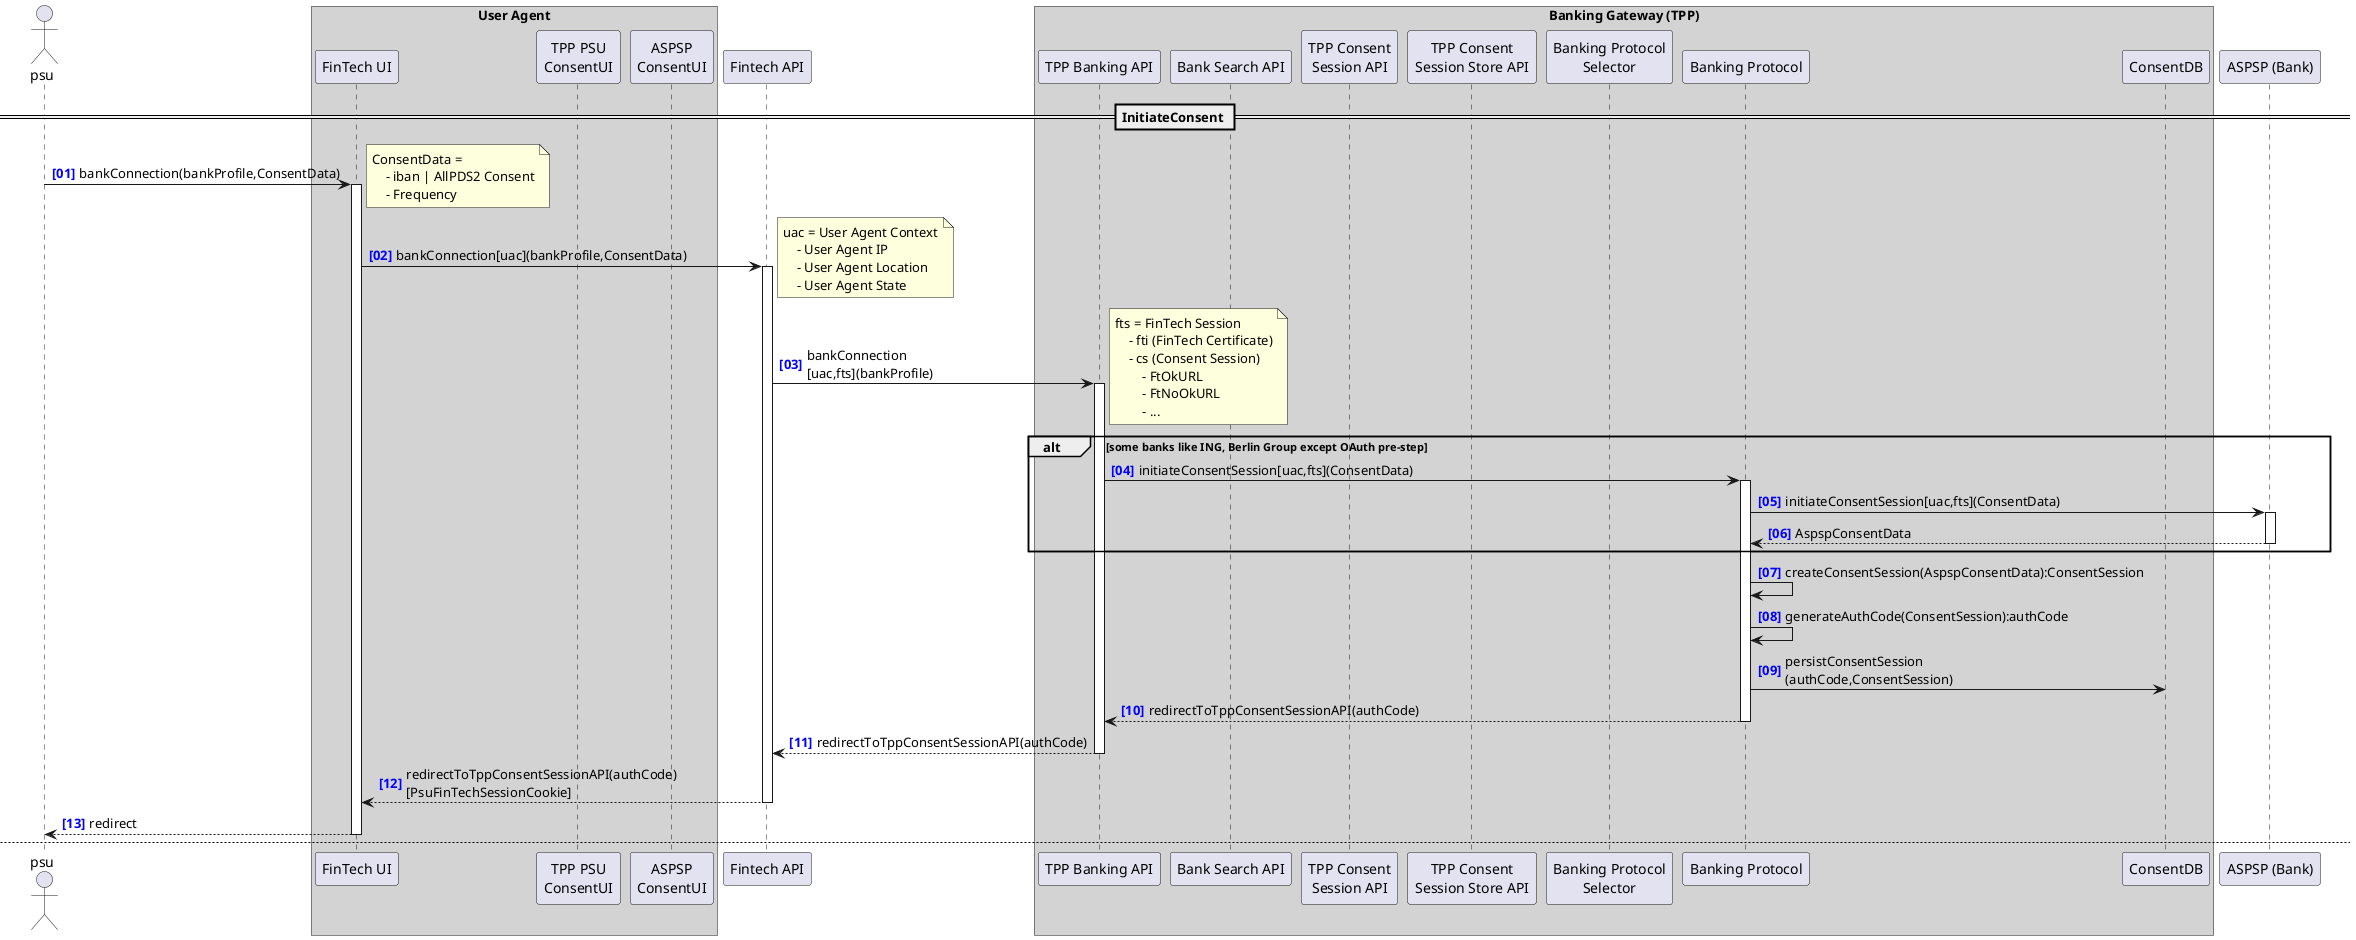 @startuml

autonumber "<b><color blue>[00]"
actor psu

box "User Agent" #LightGray
    participant "FinTech UI" as FinTechUI
    participant "TPP PSU\nConsentUI" as TppConsentUI
    participant "ASPSP\nConsentUI" as AspspConsentUI
end box
participant "Fintech API" as FinTechAPI
box "Banking Gateway (TPP)" #LightGray
    participant "TPP Banking API" as TPPBankingAPI
    participant "Bank Search API" as BankList
    participant "TPP Consent\nSession API" as ConsentAPI
    participant "TPP Consent\nSession Store API" as ConsentStore
    participant "Banking Protocol\nSelector" as ProtocolSelector
    participant "Banking Protocol" as BankingProtocol
    participant ConsentDB
end box
participant "ASPSP (Bank)" as ASPSP

== InitiateConsent ==
psu -> FinTechUI ++ : bankConnection(bankProfile,ConsentData)
note right
ConsentData = 
    - iban | AllPDS2 Consent
    - Frequency
end note
FinTechUI -> FinTechAPI ++ : bankConnection[uac](bankProfile,ConsentData)
note right
uac = User Agent Context
    - User Agent IP
    - User Agent Location
    - User Agent State
end note
FinTechAPI -> TPPBankingAPI ++ : bankConnection\n[uac,fts](bankProfile)
note right
fts = FinTech Session
    - fti (FinTech Certificate)
    - cs (Consent Session)
        - FtOkURL
        - FtNoOkURL
        - ...
end note
alt some banks like ING, Berlin Group except OAuth pre-step
    TPPBankingAPI -> BankingProtocol ++: initiateConsentSession[uac,fts](ConsentData)
    BankingProtocol -> ASPSP ++ : initiateConsentSession[uac,fts](ConsentData)
    return AspspConsentData
end
BankingProtocol -> BankingProtocol : createConsentSession(AspspConsentData):ConsentSession
BankingProtocol -> BankingProtocol : generateAuthCode(ConsentSession):authCode
BankingProtocol -> ConsentDB: persistConsentSession\n(authCode,ConsentSession)
return redirectToTppConsentSessionAPI(authCode)
return redirectToTppConsentSessionAPI(authCode)
return redirectToTppConsentSessionAPI(authCode)\n[PsuFinTechSessionCookie]
return redirect
newpage Authorisation
psu -> TppConsentUI ++ : redirect
TppConsentUI -> ConsentAPI ++ : auth(authCode)
ConsentAPI -> BankingProtocol ++ : loadConsentSession(authCode)
BankingProtocol -> ConsentDB ++ : deleteConsentSession(authCode)
return ConsentSession
return ConsentSession
alt embedded authorisation
    return loginPage[ConsentSessionCookie](AuthorizeResponse)
    return displayLoginPage(AuthorizeResponse)
    loop until authorisation is done
        psu -> TppConsentUI ++ : enter credentials
        TppConsentUI -> ConsentAPI ++ : psuAuth(ConsentSessionCookie, credentials)
        note right
         post next step authorisation data
         Sample Alternative Steps:
         - Enter PSUIdentification
         - Enter PSU Account
         - SCA for Account Selection
         - Select Account
         - Select SCA Method
         - Send TAN ...
        end note
        ConsentAPI -> BankingProtocol ++ : psuAuth(ConsentSession,credentials)
        BankingProtocol -> ASPSP ++ : perform authorisation step
        return OK
        BankingProtocol -> BankingProtocol : generateAuthCode(ConsentSession):authCode
        BankingProtocol -> ConsentDB: persistConsentSession\n(authCode,ConsentSession)
        return next step id / OK (FtOkURL, authCode)
        return display next authorisation screen / redirect to FinTechAPIRedirUrl (authCode)
    end
else Redirect / OAuth authorisation
return redirect - displayTransitionScreen[ConsentSessionCookie](AuthorizeResponse)
return oauthRedirectToASPSP
psu -> ASPSP ++ : Authorisation steps with the Bank IDP
return backRedirectToConsentAPI[ConsentOkUrl](aspspAuthCode)
psu -> ConsentAPI ++ : backRedirectToConsentAPI[ConsentSessionCookie](aspspAuthCode)
ConsentAPI -> BankingProtocol ++ : authSuccess(ConsentSession,aspspAuthCode)
BankingProtocol -> ASPSP ++ : getConsentToken(aspspAuthCode)
return consentToken
BankingProtocol -> BankingProtocol : addToConsentSession(consentToken, consentSession)
BankingProtocol -> BankingProtocol : generateAuthCode(consentSession):authCode
BankingProtocol -> ConsentDB: persistConsentSession\n(authCode,ConsentSession)

return backRedirectToFintechAPI(consentSession,authCode)
return backRedirectToFintechAPI[FinTechAPIRedirUrl](authCode)
end
@enduml
